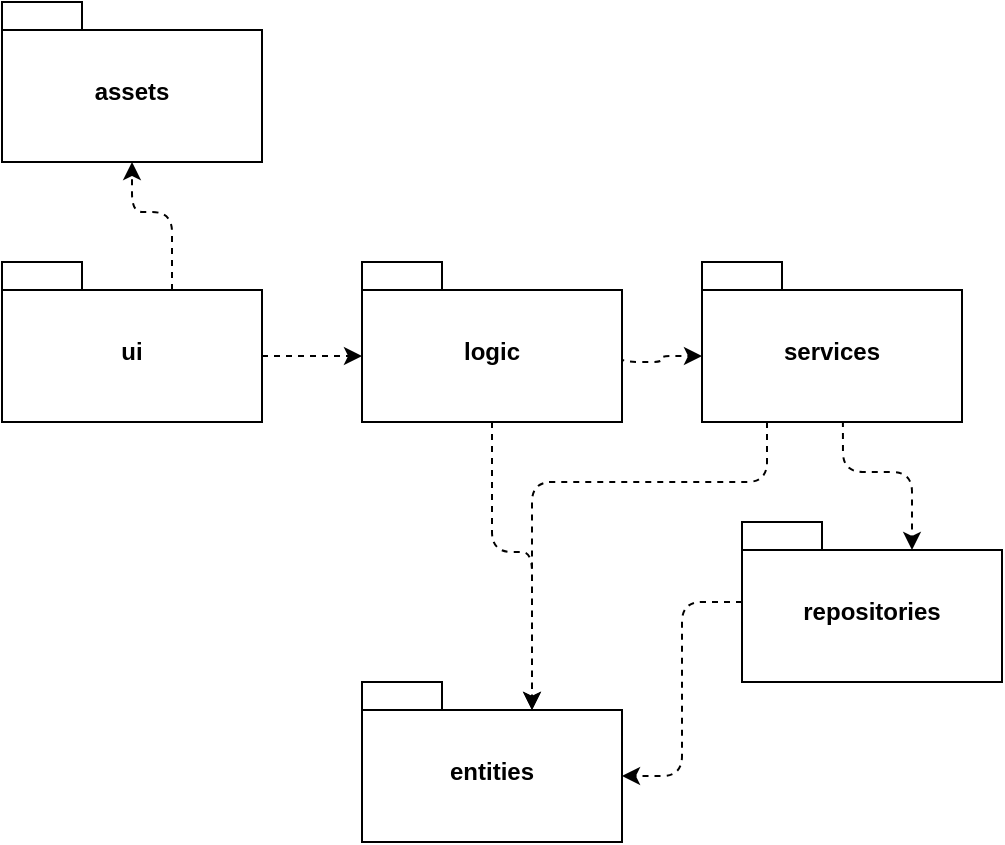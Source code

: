 <mxfile>
    <diagram id="hD7G0Utw7bPjXef6qXVz" name="Page-1">
        <mxGraphModel dx="792" dy="538" grid="1" gridSize="10" guides="1" tooltips="1" connect="1" arrows="1" fold="1" page="1" pageScale="1" pageWidth="850" pageHeight="1100" math="0" shadow="0">
            <root>
                <mxCell id="0"/>
                <mxCell id="1" parent="0"/>
                <mxCell id="2" value="ui" style="shape=folder;fontStyle=1;spacingTop=10;tabWidth=40;tabHeight=14;tabPosition=left;html=1;whiteSpace=wrap;" vertex="1" parent="1">
                    <mxGeometry x="290" y="360" width="130" height="80" as="geometry"/>
                </mxCell>
                <mxCell id="4" value="logic" style="shape=folder;fontStyle=1;spacingTop=10;tabWidth=40;tabHeight=14;tabPosition=left;html=1;whiteSpace=wrap;" vertex="1" parent="1">
                    <mxGeometry x="470" y="360" width="130" height="80" as="geometry"/>
                </mxCell>
                <mxCell id="6" value="services" style="shape=folder;fontStyle=1;spacingTop=10;tabWidth=40;tabHeight=14;tabPosition=left;html=1;whiteSpace=wrap;" vertex="1" parent="1">
                    <mxGeometry x="640" y="360" width="130" height="80" as="geometry"/>
                </mxCell>
                <mxCell id="7" value="repositories" style="shape=folder;fontStyle=1;spacingTop=10;tabWidth=40;tabHeight=14;tabPosition=left;html=1;whiteSpace=wrap;" vertex="1" parent="1">
                    <mxGeometry x="660" y="490" width="130" height="80" as="geometry"/>
                </mxCell>
                <mxCell id="8" value="entities" style="shape=folder;fontStyle=1;spacingTop=10;tabWidth=40;tabHeight=14;tabPosition=left;html=1;whiteSpace=wrap;" vertex="1" parent="1">
                    <mxGeometry x="470" y="570" width="130" height="80" as="geometry"/>
                </mxCell>
                <mxCell id="9" value="assets" style="shape=folder;fontStyle=1;spacingTop=10;tabWidth=40;tabHeight=14;tabPosition=left;html=1;whiteSpace=wrap;" vertex="1" parent="1">
                    <mxGeometry x="290" y="230" width="130" height="80" as="geometry"/>
                </mxCell>
                <mxCell id="10" value="" style="endArrow=classic;html=1;dashed=1;edgeStyle=orthogonalEdgeStyle;exitX=0;exitY=0;exitDx=85;exitDy=14;exitPerimeter=0;entryX=0.5;entryY=1;entryDx=0;entryDy=0;entryPerimeter=0;" edge="1" parent="1" source="2" target="9">
                    <mxGeometry width="50" height="50" relative="1" as="geometry">
                        <mxPoint x="320" y="460" as="sourcePoint"/>
                        <mxPoint x="370" y="410" as="targetPoint"/>
                    </mxGeometry>
                </mxCell>
                <mxCell id="11" value="" style="endArrow=classic;html=1;dashed=1;edgeStyle=orthogonalEdgeStyle;exitX=0;exitY=0;exitDx=130;exitDy=47;exitPerimeter=0;entryX=0;entryY=0;entryDx=0;entryDy=47;entryPerimeter=0;" edge="1" parent="1" source="2" target="4">
                    <mxGeometry width="50" height="50" relative="1" as="geometry">
                        <mxPoint x="385" y="384" as="sourcePoint"/>
                        <mxPoint x="365" y="320" as="targetPoint"/>
                    </mxGeometry>
                </mxCell>
                <mxCell id="12" value="" style="endArrow=classic;html=1;dashed=1;edgeStyle=orthogonalEdgeStyle;exitX=0;exitY=0;exitDx=130;exitDy=47;exitPerimeter=0;entryX=0;entryY=0;entryDx=0;entryDy=47;entryPerimeter=0;" edge="1" parent="1" source="4" target="6">
                    <mxGeometry width="50" height="50" relative="1" as="geometry">
                        <mxPoint x="430" y="417" as="sourcePoint"/>
                        <mxPoint x="480" y="417" as="targetPoint"/>
                        <Array as="points">
                            <mxPoint x="600" y="410"/>
                            <mxPoint x="620" y="410"/>
                            <mxPoint x="620" y="407"/>
                        </Array>
                    </mxGeometry>
                </mxCell>
                <mxCell id="13" value="" style="endArrow=classic;html=1;dashed=1;edgeStyle=orthogonalEdgeStyle;exitX=0.542;exitY=0.994;exitDx=0;exitDy=0;exitPerimeter=0;entryX=0;entryY=0;entryDx=85;entryDy=14;entryPerimeter=0;" edge="1" parent="1" source="6" target="7">
                    <mxGeometry width="50" height="50" relative="1" as="geometry">
                        <mxPoint x="430" y="417" as="sourcePoint"/>
                        <mxPoint x="480" y="417" as="targetPoint"/>
                    </mxGeometry>
                </mxCell>
                <mxCell id="14" style="edgeStyle=orthogonalEdgeStyle;html=1;exitX=0.5;exitY=1;exitDx=0;exitDy=0;exitPerimeter=0;entryX=0;entryY=0;entryDx=85;entryDy=14;entryPerimeter=0;dashed=1;" edge="1" parent="1" source="4" target="8">
                    <mxGeometry relative="1" as="geometry"/>
                </mxCell>
                <mxCell id="15" style="edgeStyle=orthogonalEdgeStyle;html=1;entryX=0;entryY=0;entryDx=130;entryDy=47;entryPerimeter=0;dashed=1;" edge="1" parent="1" source="7" target="8">
                    <mxGeometry relative="1" as="geometry"/>
                </mxCell>
                <mxCell id="16" style="edgeStyle=orthogonalEdgeStyle;html=1;entryX=0;entryY=0;entryDx=85;entryDy=14;entryPerimeter=0;dashed=1;exitX=0.25;exitY=1;exitDx=0;exitDy=0;exitPerimeter=0;" edge="1" parent="1" source="6" target="8">
                    <mxGeometry relative="1" as="geometry">
                        <Array as="points">
                            <mxPoint x="673" y="470"/>
                            <mxPoint x="555" y="470"/>
                        </Array>
                    </mxGeometry>
                </mxCell>
            </root>
        </mxGraphModel>
    </diagram>
</mxfile>
